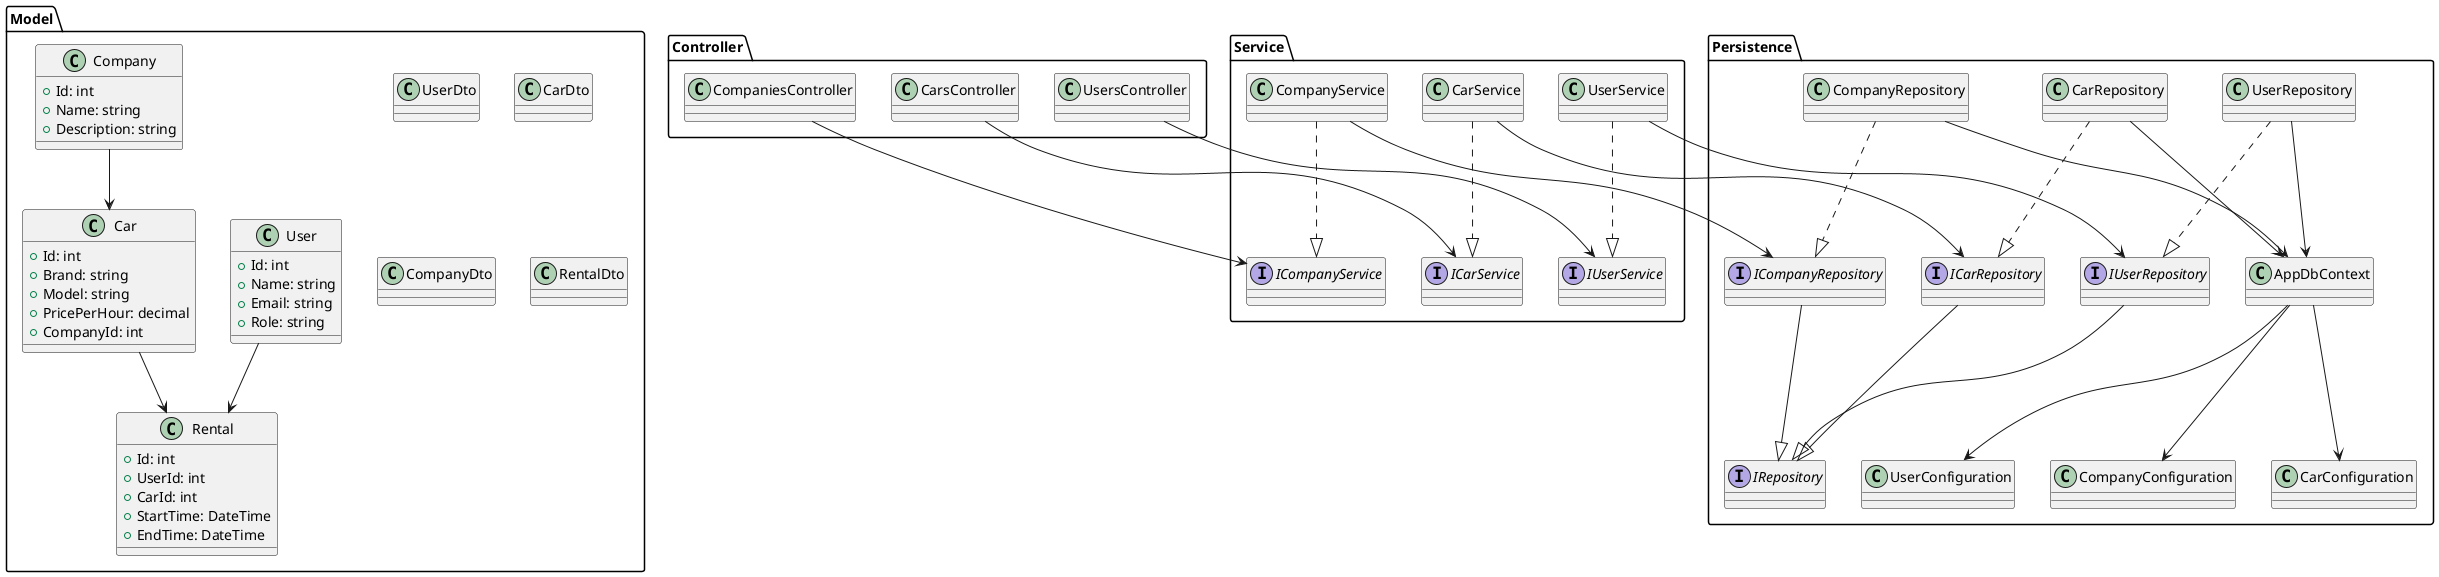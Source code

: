 @startuml Class

' ======= MODEL =======
package "Model" {
  class User {
    +Id: int
    +Name: string
    +Email: string
    +Role: string
  }

  class Company {
    +Id: int
    +Name: string
    +Description: string
  }

  class Car {
    +Id: int
    +Brand: string
    +Model: string
    +PricePerHour: decimal
    +CompanyId: int
  }

  class Rental {
    +Id: int
    +UserId: int
    +CarId: int
    +StartTime: DateTime
    +EndTime: DateTime
  }

  class UserDto
  class CarDto
  class CompanyDto
  class RentalDto

  User --> Rental
  Car --> Rental
  Company --> Car
}

' ======= SERVICE =======
package "Service" {
  interface IUserService
  class UserService
  UserService ..|> IUserService

  interface ICarService
  class CarService
  CarService ..|> ICarService

  interface ICompanyService
  class CompanyService
  CompanyService ..|> ICompanyService
}

' ======= CONTROLLER =======
package "Controller" {
  class UsersController
  class CarsController
  class CompaniesController

  UsersController --> IUserService
  CarsController --> ICarService
  CompaniesController --> ICompanyService
}

' ======= PERSISTENCE =======
package "Persistence" {
  ' Базовый интерфейс без generic
  interface IRepository

  interface ICarRepository
  interface IUserRepository
  interface ICompanyRepository

  class CarRepository
  class UserRepository
  class CompanyRepository

  class AppDbContext
  class CarConfiguration
  class UserConfiguration
  class CompanyConfiguration

  ' Связи без <T>
  ICarRepository --|> IRepository
  IUserRepository --|> IRepository
  ICompanyRepository --|> IRepository

  CarRepository ..|> ICarRepository
  UserRepository ..|> IUserRepository
  CompanyRepository ..|> ICompanyRepository

  CarRepository --> AppDbContext
  UserRepository --> AppDbContext
  CompanyRepository --> AppDbContext

  AppDbContext --> CarConfiguration
  AppDbContext --> UserConfiguration
  AppDbContext --> CompanyConfiguration
}

' ======= СВЯЗИ между слоями =======
UserService --> IUserRepository
CarService --> ICarRepository
CompanyService --> ICompanyRepository

@enduml